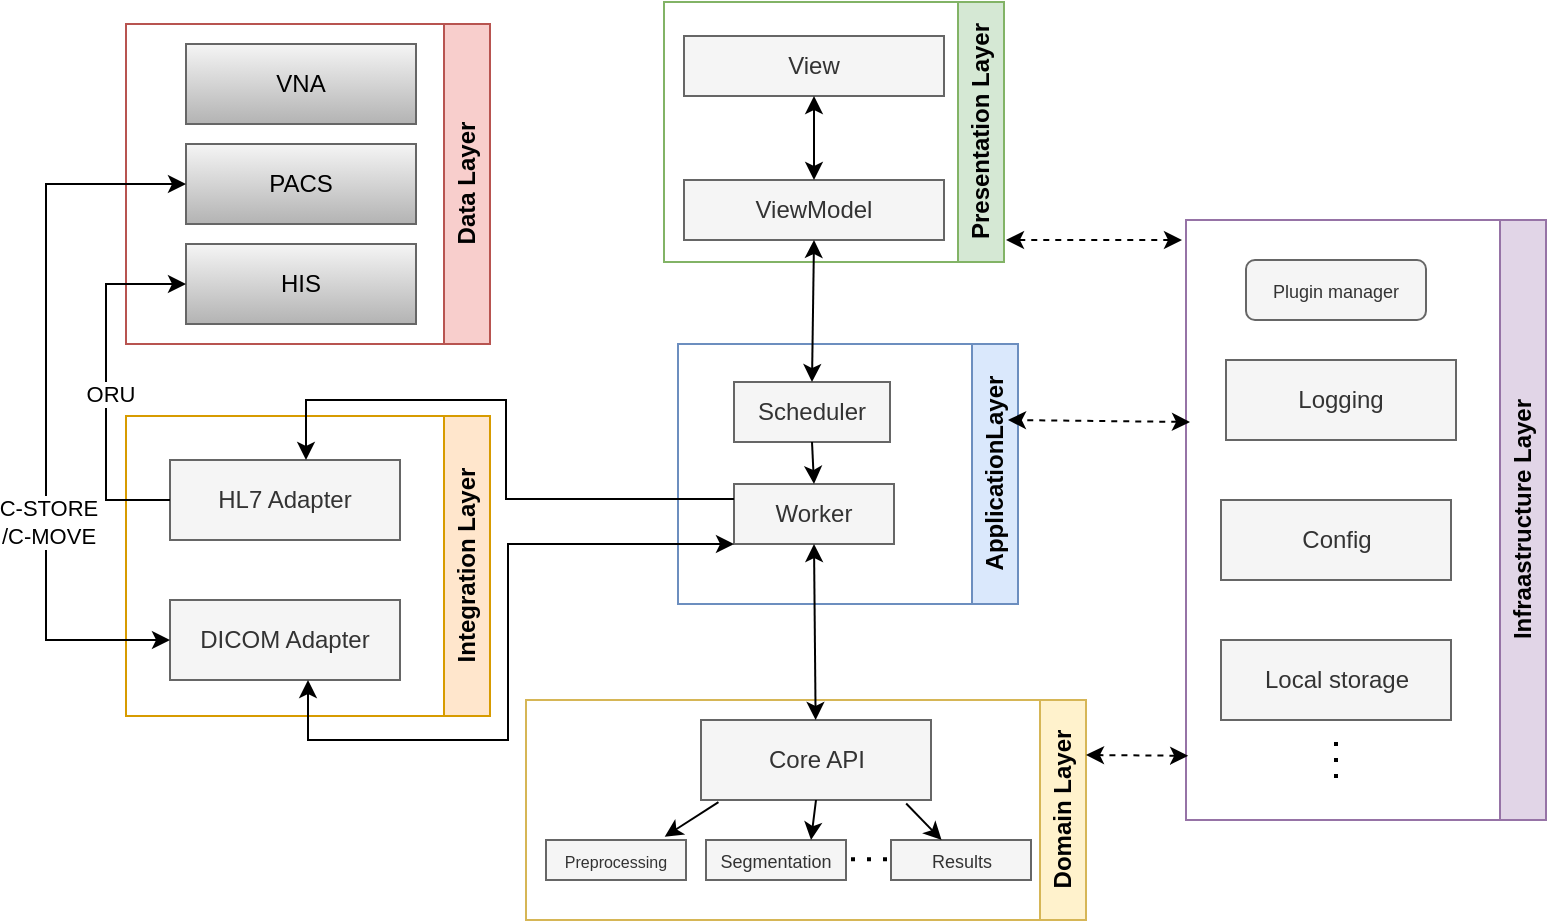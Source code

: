 <mxfile version="28.2.5">
  <diagram name="Page-1" id="rf2fQ5KeaceVcS20yqXe">
    <mxGraphModel dx="1141" dy="697" grid="1" gridSize="10" guides="1" tooltips="1" connect="1" arrows="1" fold="1" page="1" pageScale="1" pageWidth="850" pageHeight="1100" math="0" shadow="0">
      <root>
        <mxCell id="0" />
        <mxCell id="1" parent="0" />
        <mxCell id="q-AmzgmCeMlgFkVJrfTR-6" value="ApplicationLayer" style="swimlane;horizontal=0;whiteSpace=wrap;html=1;direction=west;fillColor=#dae8fc;strokeColor=#6c8ebf;" vertex="1" parent="1">
          <mxGeometry x="386" y="282" width="170" height="130" as="geometry" />
        </mxCell>
        <mxCell id="q-AmzgmCeMlgFkVJrfTR-8" value="Scheduler" style="rounded=0;whiteSpace=wrap;html=1;fillColor=#f5f5f5;strokeColor=#666666;fontColor=#333333;" vertex="1" parent="q-AmzgmCeMlgFkVJrfTR-6">
          <mxGeometry x="28" y="19" width="78" height="30" as="geometry" />
        </mxCell>
        <mxCell id="q-AmzgmCeMlgFkVJrfTR-9" value="Worker" style="rounded=0;whiteSpace=wrap;html=1;fillColor=#f5f5f5;strokeColor=#666666;fontColor=#333333;" vertex="1" parent="q-AmzgmCeMlgFkVJrfTR-6">
          <mxGeometry x="28" y="70" width="80" height="30" as="geometry" />
        </mxCell>
        <mxCell id="q-AmzgmCeMlgFkVJrfTR-45" value="" style="endArrow=classic;html=1;rounded=0;exitX=0.5;exitY=1;exitDx=0;exitDy=0;entryX=0.5;entryY=0;entryDx=0;entryDy=0;" edge="1" parent="q-AmzgmCeMlgFkVJrfTR-6" source="q-AmzgmCeMlgFkVJrfTR-8" target="q-AmzgmCeMlgFkVJrfTR-9">
          <mxGeometry width="50" height="50" relative="1" as="geometry">
            <mxPoint x="69" y="68" as="sourcePoint" />
            <mxPoint x="109" y="78" as="targetPoint" />
          </mxGeometry>
        </mxCell>
        <mxCell id="q-AmzgmCeMlgFkVJrfTR-7" value="Presentation Layer" style="swimlane;horizontal=0;whiteSpace=wrap;html=1;direction=west;fillColor=#d5e8d4;strokeColor=#82b366;" vertex="1" parent="1">
          <mxGeometry x="379" y="111" width="170" height="130" as="geometry" />
        </mxCell>
        <mxCell id="q-AmzgmCeMlgFkVJrfTR-2" value="View" style="rounded=0;whiteSpace=wrap;html=1;fillColor=#f5f5f5;fontColor=#333333;strokeColor=#666666;" vertex="1" parent="q-AmzgmCeMlgFkVJrfTR-7">
          <mxGeometry x="10" y="17" width="130" height="30" as="geometry" />
        </mxCell>
        <mxCell id="q-AmzgmCeMlgFkVJrfTR-3" value="ViewModel" style="rounded=0;whiteSpace=wrap;html=1;fillColor=#f5f5f5;strokeColor=#666666;fontColor=#333333;" vertex="1" parent="q-AmzgmCeMlgFkVJrfTR-7">
          <mxGeometry x="10" y="89" width="130" height="30" as="geometry" />
        </mxCell>
        <mxCell id="q-AmzgmCeMlgFkVJrfTR-43" value="" style="endArrow=classic;startArrow=classic;html=1;rounded=0;entryX=0.5;entryY=1;entryDx=0;entryDy=0;" edge="1" parent="q-AmzgmCeMlgFkVJrfTR-7" source="q-AmzgmCeMlgFkVJrfTR-3" target="q-AmzgmCeMlgFkVJrfTR-2">
          <mxGeometry width="50" height="50" relative="1" as="geometry">
            <mxPoint x="40" y="209" as="sourcePoint" />
            <mxPoint x="90" y="159" as="targetPoint" />
          </mxGeometry>
        </mxCell>
        <mxCell id="q-AmzgmCeMlgFkVJrfTR-12" value="Domain Layer" style="swimlane;horizontal=0;whiteSpace=wrap;html=1;direction=west;fillColor=#fff2cc;strokeColor=#d6b656;" vertex="1" parent="1">
          <mxGeometry x="310" y="460" width="280" height="110" as="geometry" />
        </mxCell>
        <mxCell id="q-AmzgmCeMlgFkVJrfTR-13" value="Core API" style="rounded=0;whiteSpace=wrap;html=1;fillColor=#f5f5f5;strokeColor=#666666;fontColor=#333333;" vertex="1" parent="q-AmzgmCeMlgFkVJrfTR-12">
          <mxGeometry x="87.5" y="10" width="115" height="40" as="geometry" />
        </mxCell>
        <mxCell id="q-AmzgmCeMlgFkVJrfTR-18" value="&lt;font style=&quot;font-size: 8px;&quot;&gt;Preprocessing&lt;/font&gt;" style="rounded=0;whiteSpace=wrap;html=1;fillColor=#f5f5f5;strokeColor=#666666;fontColor=#333333;" vertex="1" parent="q-AmzgmCeMlgFkVJrfTR-12">
          <mxGeometry x="10" y="70" width="70" height="20" as="geometry" />
        </mxCell>
        <mxCell id="q-AmzgmCeMlgFkVJrfTR-20" value="&lt;font style=&quot;font-size: 9px;&quot;&gt;Segmentation&lt;/font&gt;" style="rounded=0;whiteSpace=wrap;html=1;fillColor=#f5f5f5;strokeColor=#666666;fontColor=#333333;" vertex="1" parent="q-AmzgmCeMlgFkVJrfTR-12">
          <mxGeometry x="90" y="70" width="70" height="20" as="geometry" />
        </mxCell>
        <mxCell id="q-AmzgmCeMlgFkVJrfTR-21" value="" style="endArrow=none;dashed=1;html=1;dashPattern=1 3;strokeWidth=2;rounded=0;" edge="1" parent="q-AmzgmCeMlgFkVJrfTR-12">
          <mxGeometry width="50" height="50" relative="1" as="geometry">
            <mxPoint x="162.5" y="79.66" as="sourcePoint" />
            <mxPoint x="182.5" y="79.66" as="targetPoint" />
          </mxGeometry>
        </mxCell>
        <mxCell id="q-AmzgmCeMlgFkVJrfTR-23" value="&lt;font style=&quot;font-size: 9px;&quot;&gt;Results&lt;/font&gt;" style="rounded=0;whiteSpace=wrap;html=1;fillColor=#f5f5f5;strokeColor=#666666;fontColor=#333333;" vertex="1" parent="q-AmzgmCeMlgFkVJrfTR-12">
          <mxGeometry x="182.5" y="70" width="70" height="20" as="geometry" />
        </mxCell>
        <mxCell id="q-AmzgmCeMlgFkVJrfTR-55" value="" style="endArrow=classic;html=1;rounded=0;exitX=0.5;exitY=1;exitDx=0;exitDy=0;entryX=0.75;entryY=0;entryDx=0;entryDy=0;" edge="1" parent="q-AmzgmCeMlgFkVJrfTR-12" source="q-AmzgmCeMlgFkVJrfTR-13" target="q-AmzgmCeMlgFkVJrfTR-20">
          <mxGeometry width="50" height="50" relative="1" as="geometry">
            <mxPoint x="132" y="-80" as="sourcePoint" />
            <mxPoint x="182" y="-130" as="targetPoint" />
          </mxGeometry>
        </mxCell>
        <mxCell id="q-AmzgmCeMlgFkVJrfTR-50" value="" style="endArrow=classic;html=1;rounded=0;exitX=0.892;exitY=1.044;exitDx=0;exitDy=0;exitPerimeter=0;" edge="1" parent="q-AmzgmCeMlgFkVJrfTR-12" source="q-AmzgmCeMlgFkVJrfTR-13" target="q-AmzgmCeMlgFkVJrfTR-23">
          <mxGeometry width="50" height="50" relative="1" as="geometry">
            <mxPoint x="222" y="-20" as="sourcePoint" />
            <mxPoint x="272" y="-70" as="targetPoint" />
          </mxGeometry>
        </mxCell>
        <mxCell id="q-AmzgmCeMlgFkVJrfTR-56" value="" style="endArrow=classic;html=1;rounded=0;exitX=0.076;exitY=1.027;exitDx=0;exitDy=0;exitPerimeter=0;entryX=0.848;entryY=-0.084;entryDx=0;entryDy=0;entryPerimeter=0;" edge="1" parent="q-AmzgmCeMlgFkVJrfTR-12" source="q-AmzgmCeMlgFkVJrfTR-13" target="q-AmzgmCeMlgFkVJrfTR-18">
          <mxGeometry width="50" height="50" relative="1" as="geometry">
            <mxPoint x="132" y="-80" as="sourcePoint" />
            <mxPoint x="182" y="-130" as="targetPoint" />
          </mxGeometry>
        </mxCell>
        <mxCell id="q-AmzgmCeMlgFkVJrfTR-24" value="Integration Layer" style="swimlane;horizontal=0;whiteSpace=wrap;html=1;direction=west;fillColor=#ffe6cc;strokeColor=#d79b00;" vertex="1" parent="1">
          <mxGeometry x="110" y="318" width="182" height="150" as="geometry" />
        </mxCell>
        <mxCell id="q-AmzgmCeMlgFkVJrfTR-25" value="HL7 Adapter" style="rounded=0;whiteSpace=wrap;html=1;fillColor=#f5f5f5;strokeColor=#666666;fontColor=#333333;" vertex="1" parent="q-AmzgmCeMlgFkVJrfTR-24">
          <mxGeometry x="22" y="22" width="115" height="40" as="geometry" />
        </mxCell>
        <mxCell id="q-AmzgmCeMlgFkVJrfTR-32" value="DICOM Adapter" style="rounded=0;whiteSpace=wrap;html=1;fillColor=#f5f5f5;strokeColor=#666666;fontColor=#333333;" vertex="1" parent="q-AmzgmCeMlgFkVJrfTR-24">
          <mxGeometry x="22" y="92" width="115" height="40" as="geometry" />
        </mxCell>
        <mxCell id="q-AmzgmCeMlgFkVJrfTR-33" value="Infraastructure Layer" style="swimlane;horizontal=0;whiteSpace=wrap;html=1;direction=west;fillColor=#e1d5e7;strokeColor=#9673a6;" vertex="1" parent="1">
          <mxGeometry x="640" y="220" width="180" height="300" as="geometry" />
        </mxCell>
        <mxCell id="q-AmzgmCeMlgFkVJrfTR-34" value="Logging" style="rounded=0;whiteSpace=wrap;html=1;fillColor=#f5f5f5;strokeColor=#666666;fontColor=#333333;" vertex="1" parent="q-AmzgmCeMlgFkVJrfTR-33">
          <mxGeometry x="20" y="70" width="115" height="40" as="geometry" />
        </mxCell>
        <mxCell id="q-AmzgmCeMlgFkVJrfTR-35" value="Config" style="rounded=0;whiteSpace=wrap;html=1;fillColor=#f5f5f5;strokeColor=#666666;fontColor=#333333;" vertex="1" parent="q-AmzgmCeMlgFkVJrfTR-33">
          <mxGeometry x="17.5" y="140" width="115" height="40" as="geometry" />
        </mxCell>
        <mxCell id="q-AmzgmCeMlgFkVJrfTR-36" value="Local storage" style="rounded=0;whiteSpace=wrap;html=1;fillColor=#f5f5f5;strokeColor=#666666;fontColor=#333333;" vertex="1" parent="q-AmzgmCeMlgFkVJrfTR-33">
          <mxGeometry x="17.5" y="210" width="115" height="40" as="geometry" />
        </mxCell>
        <mxCell id="q-AmzgmCeMlgFkVJrfTR-31" value="&lt;font style=&quot;font-size: 9px;&quot;&gt;Plugin manager&lt;/font&gt;" style="rounded=1;whiteSpace=wrap;html=1;fillColor=#f5f5f5;strokeColor=#666666;fontColor=#333333;" vertex="1" parent="q-AmzgmCeMlgFkVJrfTR-33">
          <mxGeometry x="30" y="20" width="90" height="30" as="geometry" />
        </mxCell>
        <mxCell id="q-AmzgmCeMlgFkVJrfTR-75" value="" style="endArrow=none;dashed=1;html=1;dashPattern=1 3;strokeWidth=2;rounded=0;" edge="1" parent="q-AmzgmCeMlgFkVJrfTR-33">
          <mxGeometry width="50" height="50" relative="1" as="geometry">
            <mxPoint x="75" y="261" as="sourcePoint" />
            <mxPoint x="75" y="279" as="targetPoint" />
          </mxGeometry>
        </mxCell>
        <mxCell id="q-AmzgmCeMlgFkVJrfTR-38" value="Data Layer" style="swimlane;horizontal=0;whiteSpace=wrap;html=1;direction=west;fillColor=#f8cecc;strokeColor=#b85450;" vertex="1" parent="1">
          <mxGeometry x="110" y="122" width="182" height="160" as="geometry" />
        </mxCell>
        <mxCell id="q-AmzgmCeMlgFkVJrfTR-40" value="VNA" style="rounded=0;whiteSpace=wrap;html=1;fillColor=#f5f5f5;strokeColor=#666666;gradientColor=#b3b3b3;" vertex="1" parent="q-AmzgmCeMlgFkVJrfTR-38">
          <mxGeometry x="30" y="10" width="115" height="40" as="geometry" />
        </mxCell>
        <mxCell id="q-AmzgmCeMlgFkVJrfTR-41" value="HIS" style="rounded=0;whiteSpace=wrap;html=1;fillColor=#f5f5f5;strokeColor=#666666;gradientColor=#b3b3b3;" vertex="1" parent="q-AmzgmCeMlgFkVJrfTR-38">
          <mxGeometry x="30" y="110" width="115" height="40" as="geometry" />
        </mxCell>
        <mxCell id="q-AmzgmCeMlgFkVJrfTR-39" value="PACS" style="rounded=0;whiteSpace=wrap;html=1;fillColor=#f5f5f5;strokeColor=#666666;gradientColor=#b3b3b3;" vertex="1" parent="q-AmzgmCeMlgFkVJrfTR-38">
          <mxGeometry x="30" y="60" width="115" height="40" as="geometry" />
        </mxCell>
        <mxCell id="q-AmzgmCeMlgFkVJrfTR-44" value="" style="endArrow=classic;startArrow=classic;html=1;rounded=0;entryX=0.5;entryY=1;entryDx=0;entryDy=0;exitX=0.5;exitY=0;exitDx=0;exitDy=0;" edge="1" parent="1" source="q-AmzgmCeMlgFkVJrfTR-8" target="q-AmzgmCeMlgFkVJrfTR-3">
          <mxGeometry width="50" height="50" relative="1" as="geometry">
            <mxPoint x="450" y="350" as="sourcePoint" />
            <mxPoint x="500" y="300" as="targetPoint" />
          </mxGeometry>
        </mxCell>
        <mxCell id="q-AmzgmCeMlgFkVJrfTR-48" value="" style="endArrow=classic;startArrow=classic;html=1;rounded=0;exitX=0.5;exitY=1;exitDx=0;exitDy=0;" edge="1" parent="1" source="q-AmzgmCeMlgFkVJrfTR-9" target="q-AmzgmCeMlgFkVJrfTR-13">
          <mxGeometry width="50" height="50" relative="1" as="geometry">
            <mxPoint x="450" y="390" as="sourcePoint" />
            <mxPoint x="500" y="300" as="targetPoint" />
          </mxGeometry>
        </mxCell>
        <mxCell id="q-AmzgmCeMlgFkVJrfTR-58" value="" style="endArrow=classic;startArrow=classic;html=1;rounded=0;dashed=1;" edge="1" parent="1">
          <mxGeometry width="50" height="50" relative="1" as="geometry">
            <mxPoint x="638" y="230" as="sourcePoint" />
            <mxPoint x="550" y="230" as="targetPoint" />
          </mxGeometry>
        </mxCell>
        <mxCell id="q-AmzgmCeMlgFkVJrfTR-59" value="" style="endArrow=classic;startArrow=classic;html=1;rounded=0;dashed=1;" edge="1" parent="1">
          <mxGeometry width="50" height="50" relative="1" as="geometry">
            <mxPoint x="642" y="321" as="sourcePoint" />
            <mxPoint x="551" y="320" as="targetPoint" />
          </mxGeometry>
        </mxCell>
        <mxCell id="q-AmzgmCeMlgFkVJrfTR-60" value="" style="endArrow=classic;startArrow=classic;html=1;rounded=0;dashed=1;exitX=0.994;exitY=0.107;exitDx=0;exitDy=0;exitPerimeter=0;entryX=0;entryY=0.75;entryDx=0;entryDy=0;" edge="1" parent="1" source="q-AmzgmCeMlgFkVJrfTR-33" target="q-AmzgmCeMlgFkVJrfTR-12">
          <mxGeometry width="50" height="50" relative="1" as="geometry">
            <mxPoint x="719" y="630" as="sourcePoint" />
            <mxPoint x="630" y="630" as="targetPoint" />
          </mxGeometry>
        </mxCell>
        <mxCell id="q-AmzgmCeMlgFkVJrfTR-64" value="" style="endArrow=classic;startArrow=classic;html=1;rounded=0;entryX=0;entryY=1;entryDx=0;entryDy=0;" edge="1" parent="1" target="q-AmzgmCeMlgFkVJrfTR-9">
          <mxGeometry width="50" height="50" relative="1" as="geometry">
            <mxPoint x="201" y="450" as="sourcePoint" />
            <mxPoint x="410" y="380" as="targetPoint" />
            <Array as="points">
              <mxPoint x="201" y="480" />
              <mxPoint x="301" y="480" />
              <mxPoint x="301" y="382" />
            </Array>
          </mxGeometry>
        </mxCell>
        <mxCell id="q-AmzgmCeMlgFkVJrfTR-66" style="edgeStyle=orthogonalEdgeStyle;rounded=0;orthogonalLoop=1;jettySize=auto;html=1;exitX=0;exitY=0.25;exitDx=0;exitDy=0;" edge="1" parent="1" source="q-AmzgmCeMlgFkVJrfTR-9">
          <mxGeometry relative="1" as="geometry">
            <mxPoint x="200" y="340" as="targetPoint" />
            <Array as="points">
              <mxPoint x="300" y="359" />
              <mxPoint x="300" y="310" />
              <mxPoint x="200" y="310" />
              <mxPoint x="200" y="339" />
            </Array>
          </mxGeometry>
        </mxCell>
        <mxCell id="q-AmzgmCeMlgFkVJrfTR-67" style="edgeStyle=orthogonalEdgeStyle;rounded=0;orthogonalLoop=1;jettySize=auto;html=1;exitX=0;exitY=0.5;exitDx=0;exitDy=0;entryX=0;entryY=0.5;entryDx=0;entryDy=0;" edge="1" parent="1" source="q-AmzgmCeMlgFkVJrfTR-25" target="q-AmzgmCeMlgFkVJrfTR-41">
          <mxGeometry relative="1" as="geometry">
            <mxPoint x="50" y="250.0" as="targetPoint" />
            <Array as="points">
              <mxPoint x="100" y="360" />
              <mxPoint x="100" y="252" />
            </Array>
          </mxGeometry>
        </mxCell>
        <mxCell id="q-AmzgmCeMlgFkVJrfTR-68" value="ORU" style="edgeLabel;html=1;align=center;verticalAlign=middle;resizable=0;points=[];" vertex="1" connectable="0" parent="q-AmzgmCeMlgFkVJrfTR-67">
          <mxGeometry x="-0.048" y="-2" relative="1" as="geometry">
            <mxPoint as="offset" />
          </mxGeometry>
        </mxCell>
        <mxCell id="q-AmzgmCeMlgFkVJrfTR-70" value="" style="endArrow=classic;startArrow=classic;html=1;rounded=0;entryX=0;entryY=0.5;entryDx=0;entryDy=0;exitX=0;exitY=0.5;exitDx=0;exitDy=0;" edge="1" parent="1" source="q-AmzgmCeMlgFkVJrfTR-32" target="q-AmzgmCeMlgFkVJrfTR-39">
          <mxGeometry width="50" height="50" relative="1" as="geometry">
            <mxPoint x="450" y="370" as="sourcePoint" />
            <mxPoint x="500" y="320" as="targetPoint" />
            <Array as="points">
              <mxPoint x="70" y="430" />
              <mxPoint x="70" y="202" />
            </Array>
          </mxGeometry>
        </mxCell>
        <mxCell id="q-AmzgmCeMlgFkVJrfTR-71" value="&lt;div&gt;C-STORE&lt;/div&gt;&lt;div&gt;/C-MOVE&lt;/div&gt;" style="edgeLabel;html=1;align=center;verticalAlign=middle;resizable=0;points=[];" vertex="1" connectable="0" parent="q-AmzgmCeMlgFkVJrfTR-70">
          <mxGeometry x="-0.328" y="-1" relative="1" as="geometry">
            <mxPoint as="offset" />
          </mxGeometry>
        </mxCell>
      </root>
    </mxGraphModel>
  </diagram>
</mxfile>
